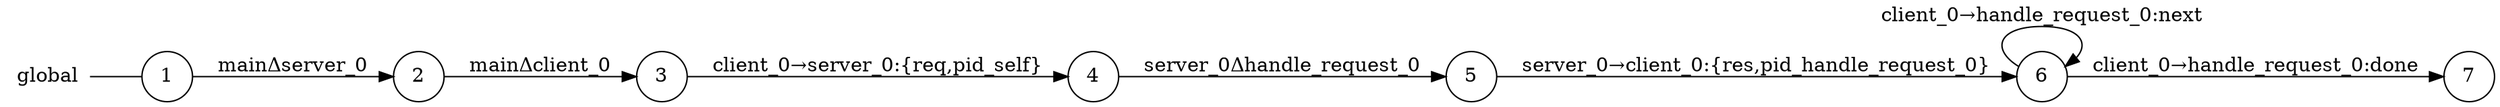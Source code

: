 digraph global {
	rankdir="LR";
	n_0 [label="global", shape="plaintext"];
	n_1 [id="5", shape=circle, label="5"];
	n_2 [id="6", shape=circle, label="6"];
	n_3 [id="1", shape=circle, label="1"];
	n_0 -> n_3 [arrowhead=none];
	n_4 [id="2", shape=circle, label="2"];
	n_5 [id="4", shape=circle, label="4"];
	n_6 [id="7", shape=circle, label="7"];
	n_7 [id="3", shape=circle, label="3"];

	n_4 -> n_7 [id="[$e|1]", label="mainΔclient_0"];
	n_2 -> n_2 [id="[$e|6]", label="client_0→handle_request_0:next"];
	n_2 -> n_6 [id="[$e|5]", label="client_0→handle_request_0:done"];
	n_5 -> n_1 [id="[$e|3]", label="server_0Δhandle_request_0"];
	n_1 -> n_2 [id="[$e|4]", label="server_0→client_0:{res,pid_handle_request_0}"];
	n_3 -> n_4 [id="[$e|0]", label="mainΔserver_0"];
	n_7 -> n_5 [id="[$e|2]", label="client_0→server_0:{req,pid_self}"];
}
